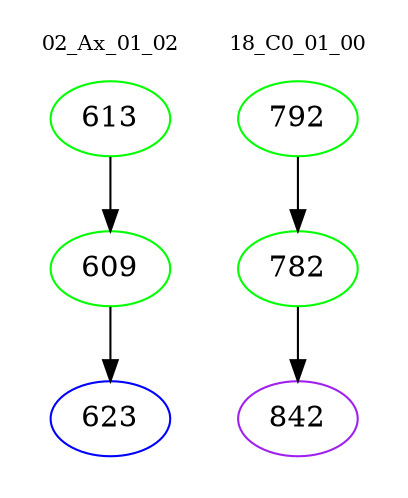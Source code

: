 digraph{
subgraph cluster_0 {
color = white
label = "02_Ax_01_02";
fontsize=10;
T0_613 [label="613", color="green"]
T0_613 -> T0_609 [color="black"]
T0_609 [label="609", color="green"]
T0_609 -> T0_623 [color="black"]
T0_623 [label="623", color="blue"]
}
subgraph cluster_1 {
color = white
label = "18_C0_01_00";
fontsize=10;
T1_792 [label="792", color="green"]
T1_792 -> T1_782 [color="black"]
T1_782 [label="782", color="green"]
T1_782 -> T1_842 [color="black"]
T1_842 [label="842", color="purple"]
}
}
